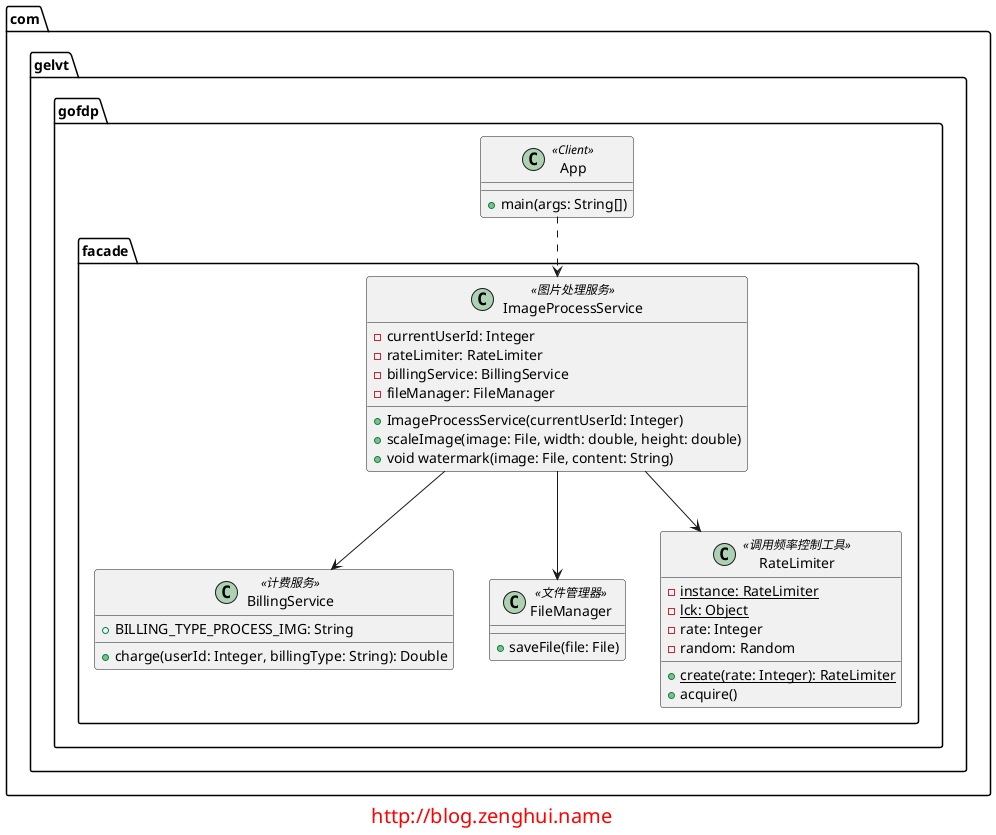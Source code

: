 @startuml

package com.gelvt.gofdp.facade{
    class BillingService <<计费服务>>{
        + BILLING_TYPE_PROCESS_IMG: String
        + charge(userId: Integer, billingType: String): Double
    }

    class FileManager <<文件管理器>>{
        + saveFile(file: File)
    }

    class RateLimiter <<调用频率控制工具>>{
        - {static} instance: RateLimiter
        - {static} lck: Object
        - rate: Integer
        - random: Random

        + {static} create(rate: Integer): RateLimiter
        + acquire()
    }

    class ImageProcessService <<图片处理服务>>{
        - currentUserId: Integer
        - rateLimiter: RateLimiter
        - billingService: BillingService
        - fileManager: FileManager
        + ImageProcessService(currentUserId: Integer)
        + scaleImage(image: File, width: double, height: double)
        + void watermark(image: File, content: String)
    }

    ImageProcessService --> BillingService
    ImageProcessService --> FileManager
    ImageProcessService --> RateLimiter
}

package com.gelvt.gofdp{
    class App <<Client>>{
        + main(args: String[])
    }
}

App ..> ImageProcessService


footer
<font size="20" color="red">http://blog.zenghui.name</font>
endfooter

@enduml
